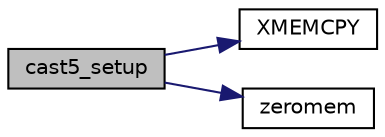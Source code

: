 digraph "cast5_setup"
{
 // LATEX_PDF_SIZE
  edge [fontname="Helvetica",fontsize="10",labelfontname="Helvetica",labelfontsize="10"];
  node [fontname="Helvetica",fontsize="10",shape=record];
  rankdir="LR";
  Node16 [label="cast5_setup",height=0.2,width=0.4,color="black", fillcolor="grey75", style="filled", fontcolor="black",tooltip="Initialize the LTC_CAST5 block cipher."];
  Node16 -> Node17 [color="midnightblue",fontsize="10",style="solid",fontname="Helvetica"];
  Node17 [label="XMEMCPY",height=0.2,width=0.4,color="black", fillcolor="white", style="filled",URL="$tomcrypt__cfg_8h.html#a7691dd48d60d5fc6daf2fa7ec4c55e12",tooltip=" "];
  Node16 -> Node18 [color="midnightblue",fontsize="10",style="solid",fontname="Helvetica"];
  Node18 [label="zeromem",height=0.2,width=0.4,color="black", fillcolor="white", style="filled",URL="$tomcrypt__misc_8h.html#a63b6e188713790263bfd3612fe8b398f",tooltip="Zero a block of memory."];
}

